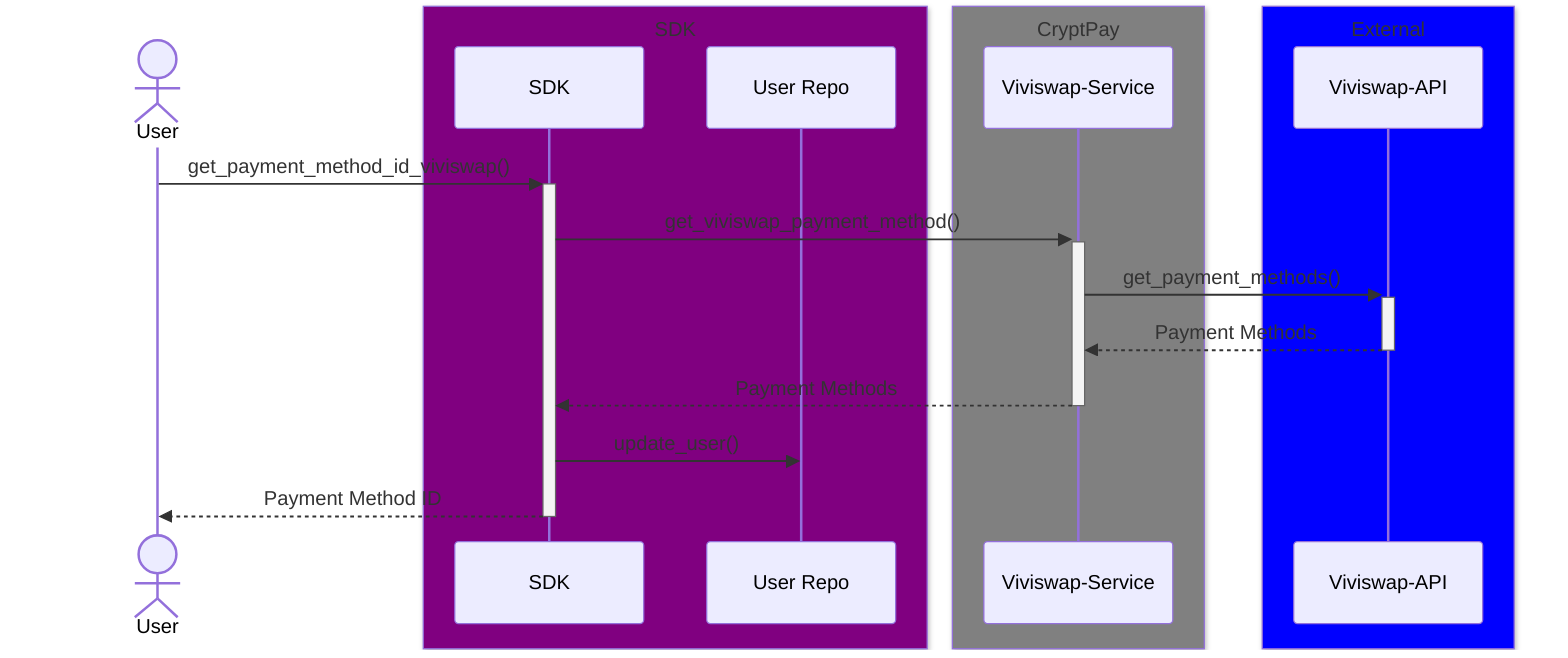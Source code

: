 sequenceDiagram
    actor user as User
    box Purple SDK
        participant sdk as SDK
        participant repo as User Repo
    end
    box Grey CryptPay
        participant vvs_svc as Viviswap-Service
    end
    box Blue External
        participant vvs_api as Viviswap-API
    end
    user->>+sdk: get_payment_method_id_viviswap()
    sdk->>+vvs_svc: get_viviswap_payment_method()
    vvs_svc->>+vvs_api: get_payment_methods()
    vvs_api-->>-vvs_svc: Payment Methods
    vvs_svc-->>-sdk: Payment Methods
    sdk->>repo: update_user()
    sdk-->>-user: Payment Method ID